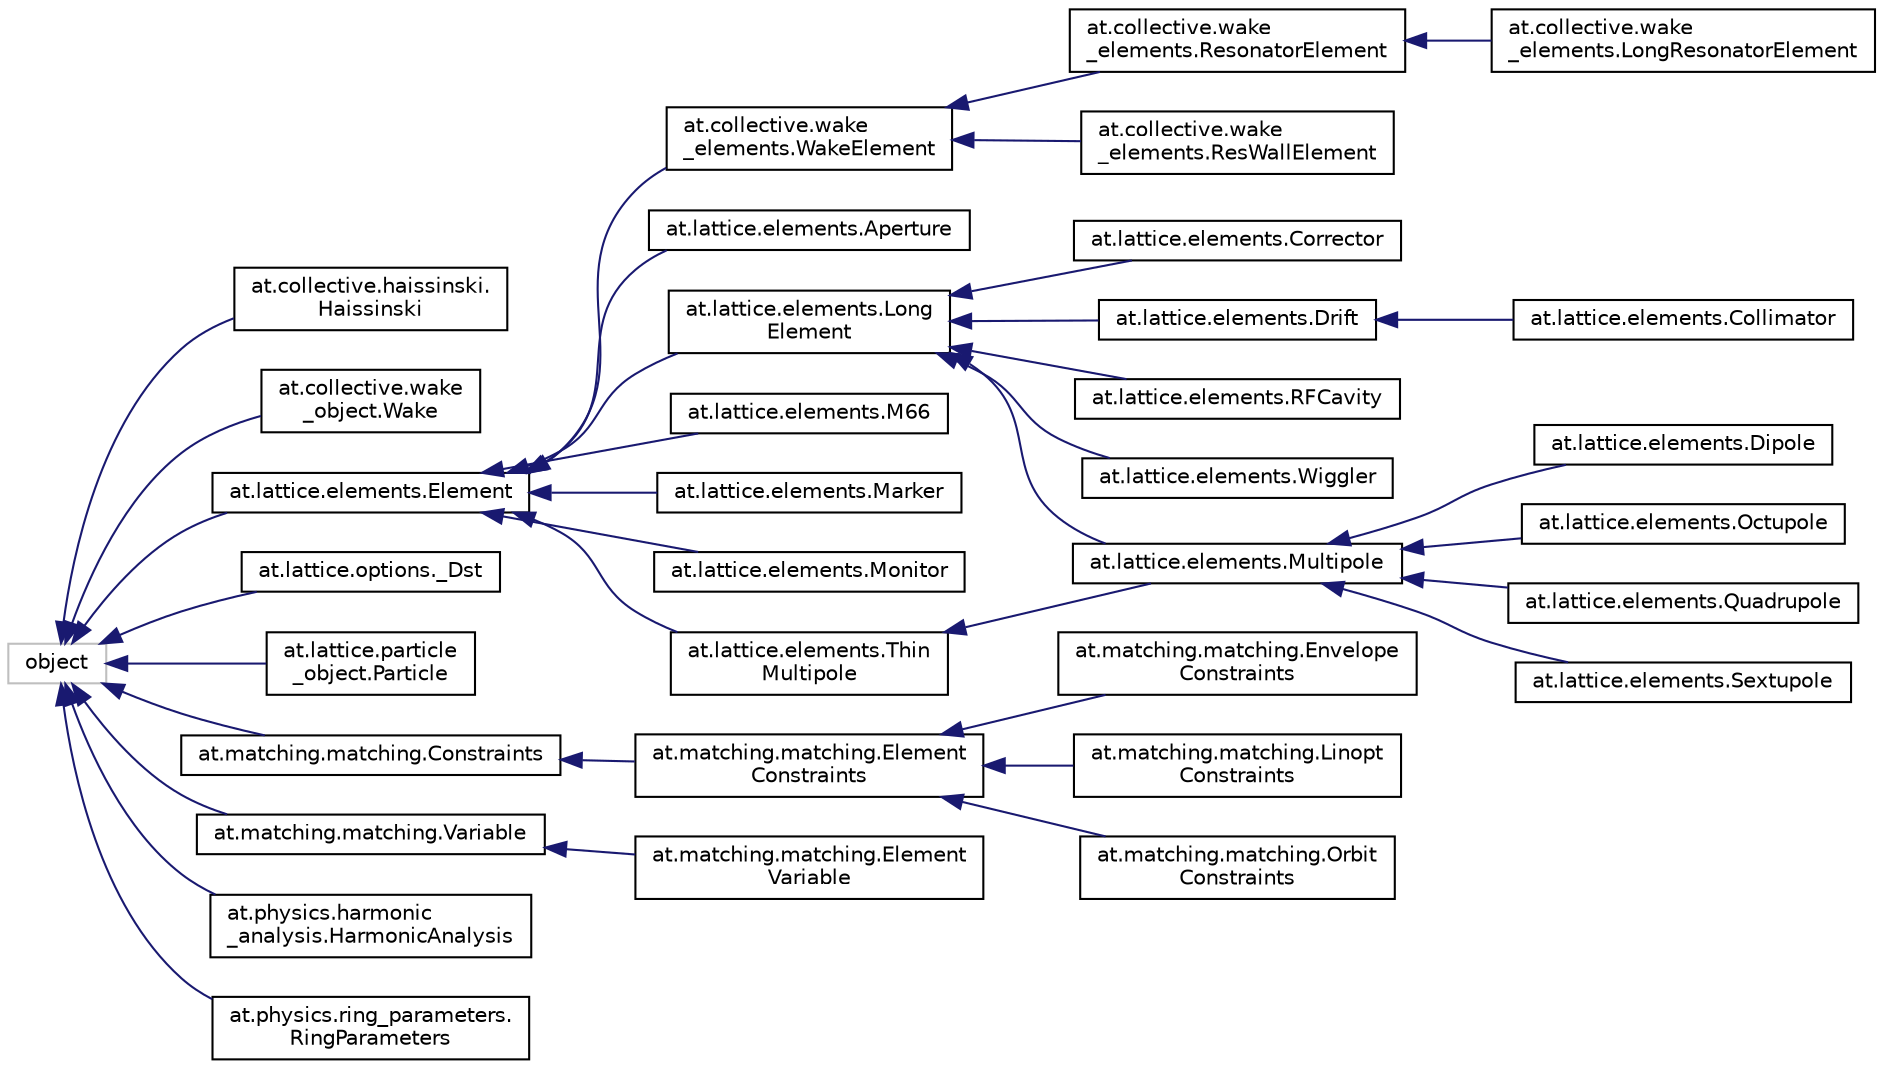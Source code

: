 digraph "Graphical Class Hierarchy"
{
 // LATEX_PDF_SIZE
  edge [fontname="Helvetica",fontsize="10",labelfontname="Helvetica",labelfontsize="10"];
  node [fontname="Helvetica",fontsize="10",shape=record];
  rankdir="LR";
  Node3 [label="object",height=0.2,width=0.4,color="grey75", fillcolor="white", style="filled",tooltip=" "];
  Node3 -> Node0 [dir="back",color="midnightblue",fontsize="10",style="solid",fontname="Helvetica"];
  Node0 [label="at.collective.haissinski.\lHaissinski",height=0.2,width=0.4,color="black", fillcolor="white", style="filled",URL="$classat_1_1collective_1_1haissinski_1_1Haissinski.html",tooltip=" "];
  Node3 -> Node5 [dir="back",color="midnightblue",fontsize="10",style="solid",fontname="Helvetica"];
  Node5 [label="at.collective.wake\l_object.Wake",height=0.2,width=0.4,color="black", fillcolor="white", style="filled",URL="$classat_1_1collective_1_1wake__object_1_1Wake.html",tooltip=" "];
  Node3 -> Node6 [dir="back",color="midnightblue",fontsize="10",style="solid",fontname="Helvetica"];
  Node6 [label="at.lattice.elements.Element",height=0.2,width=0.4,color="black", fillcolor="white", style="filled",URL="$classat_1_1lattice_1_1elements_1_1Element.html",tooltip=" "];
  Node6 -> Node7 [dir="back",color="midnightblue",fontsize="10",style="solid",fontname="Helvetica"];
  Node7 [label="at.collective.wake\l_elements.WakeElement",height=0.2,width=0.4,color="black", fillcolor="white", style="filled",URL="$classat_1_1collective_1_1wake__elements_1_1WakeElement.html",tooltip=" "];
  Node7 -> Node8 [dir="back",color="midnightblue",fontsize="10",style="solid",fontname="Helvetica"];
  Node8 [label="at.collective.wake\l_elements.ResonatorElement",height=0.2,width=0.4,color="black", fillcolor="white", style="filled",URL="$classat_1_1collective_1_1wake__elements_1_1ResonatorElement.html",tooltip=" "];
  Node8 -> Node9 [dir="back",color="midnightblue",fontsize="10",style="solid",fontname="Helvetica"];
  Node9 [label="at.collective.wake\l_elements.LongResonatorElement",height=0.2,width=0.4,color="black", fillcolor="white", style="filled",URL="$classat_1_1collective_1_1wake__elements_1_1LongResonatorElement.html",tooltip=" "];
  Node7 -> Node10 [dir="back",color="midnightblue",fontsize="10",style="solid",fontname="Helvetica"];
  Node10 [label="at.collective.wake\l_elements.ResWallElement",height=0.2,width=0.4,color="black", fillcolor="white", style="filled",URL="$classat_1_1collective_1_1wake__elements_1_1ResWallElement.html",tooltip=" "];
  Node6 -> Node11 [dir="back",color="midnightblue",fontsize="10",style="solid",fontname="Helvetica"];
  Node11 [label="at.lattice.elements.Aperture",height=0.2,width=0.4,color="black", fillcolor="white", style="filled",URL="$classat_1_1lattice_1_1elements_1_1Aperture.html",tooltip=" "];
  Node6 -> Node12 [dir="back",color="midnightblue",fontsize="10",style="solid",fontname="Helvetica"];
  Node12 [label="at.lattice.elements.Long\lElement",height=0.2,width=0.4,color="black", fillcolor="white", style="filled",URL="$classat_1_1lattice_1_1elements_1_1LongElement.html",tooltip=" "];
  Node12 -> Node13 [dir="back",color="midnightblue",fontsize="10",style="solid",fontname="Helvetica"];
  Node13 [label="at.lattice.elements.Corrector",height=0.2,width=0.4,color="black", fillcolor="white", style="filled",URL="$classat_1_1lattice_1_1elements_1_1Corrector.html",tooltip=" "];
  Node12 -> Node14 [dir="back",color="midnightblue",fontsize="10",style="solid",fontname="Helvetica"];
  Node14 [label="at.lattice.elements.Drift",height=0.2,width=0.4,color="black", fillcolor="white", style="filled",URL="$classat_1_1lattice_1_1elements_1_1Drift.html",tooltip=" "];
  Node14 -> Node15 [dir="back",color="midnightblue",fontsize="10",style="solid",fontname="Helvetica"];
  Node15 [label="at.lattice.elements.Collimator",height=0.2,width=0.4,color="black", fillcolor="white", style="filled",URL="$classat_1_1lattice_1_1elements_1_1Collimator.html",tooltip=" "];
  Node12 -> Node16 [dir="back",color="midnightblue",fontsize="10",style="solid",fontname="Helvetica"];
  Node16 [label="at.lattice.elements.Multipole",height=0.2,width=0.4,color="black", fillcolor="white", style="filled",URL="$classat_1_1lattice_1_1elements_1_1Multipole.html",tooltip=" "];
  Node16 -> Node17 [dir="back",color="midnightblue",fontsize="10",style="solid",fontname="Helvetica"];
  Node17 [label="at.lattice.elements.Dipole",height=0.2,width=0.4,color="black", fillcolor="white", style="filled",URL="$classat_1_1lattice_1_1elements_1_1Dipole.html",tooltip=" "];
  Node16 -> Node18 [dir="back",color="midnightblue",fontsize="10",style="solid",fontname="Helvetica"];
  Node18 [label="at.lattice.elements.Octupole",height=0.2,width=0.4,color="black", fillcolor="white", style="filled",URL="$classat_1_1lattice_1_1elements_1_1Octupole.html",tooltip=" "];
  Node16 -> Node19 [dir="back",color="midnightblue",fontsize="10",style="solid",fontname="Helvetica"];
  Node19 [label="at.lattice.elements.Quadrupole",height=0.2,width=0.4,color="black", fillcolor="white", style="filled",URL="$classat_1_1lattice_1_1elements_1_1Quadrupole.html",tooltip=" "];
  Node16 -> Node20 [dir="back",color="midnightblue",fontsize="10",style="solid",fontname="Helvetica"];
  Node20 [label="at.lattice.elements.Sextupole",height=0.2,width=0.4,color="black", fillcolor="white", style="filled",URL="$classat_1_1lattice_1_1elements_1_1Sextupole.html",tooltip=" "];
  Node12 -> Node21 [dir="back",color="midnightblue",fontsize="10",style="solid",fontname="Helvetica"];
  Node21 [label="at.lattice.elements.RFCavity",height=0.2,width=0.4,color="black", fillcolor="white", style="filled",URL="$classat_1_1lattice_1_1elements_1_1RFCavity.html",tooltip=" "];
  Node12 -> Node22 [dir="back",color="midnightblue",fontsize="10",style="solid",fontname="Helvetica"];
  Node22 [label="at.lattice.elements.Wiggler",height=0.2,width=0.4,color="black", fillcolor="white", style="filled",URL="$classat_1_1lattice_1_1elements_1_1Wiggler.html",tooltip=" "];
  Node6 -> Node23 [dir="back",color="midnightblue",fontsize="10",style="solid",fontname="Helvetica"];
  Node23 [label="at.lattice.elements.M66",height=0.2,width=0.4,color="black", fillcolor="white", style="filled",URL="$classat_1_1lattice_1_1elements_1_1M66.html",tooltip=" "];
  Node6 -> Node24 [dir="back",color="midnightblue",fontsize="10",style="solid",fontname="Helvetica"];
  Node24 [label="at.lattice.elements.Marker",height=0.2,width=0.4,color="black", fillcolor="white", style="filled",URL="$classat_1_1lattice_1_1elements_1_1Marker.html",tooltip=" "];
  Node6 -> Node25 [dir="back",color="midnightblue",fontsize="10",style="solid",fontname="Helvetica"];
  Node25 [label="at.lattice.elements.Monitor",height=0.2,width=0.4,color="black", fillcolor="white", style="filled",URL="$classat_1_1lattice_1_1elements_1_1Monitor.html",tooltip=" "];
  Node6 -> Node26 [dir="back",color="midnightblue",fontsize="10",style="solid",fontname="Helvetica"];
  Node26 [label="at.lattice.elements.Thin\lMultipole",height=0.2,width=0.4,color="black", fillcolor="white", style="filled",URL="$classat_1_1lattice_1_1elements_1_1ThinMultipole.html",tooltip=" "];
  Node26 -> Node16 [dir="back",color="midnightblue",fontsize="10",style="solid",fontname="Helvetica"];
  Node3 -> Node27 [dir="back",color="midnightblue",fontsize="10",style="solid",fontname="Helvetica"];
  Node27 [label="at.lattice.options._Dst",height=0.2,width=0.4,color="black", fillcolor="white", style="filled",URL="$classat_1_1lattice_1_1options_1_1__Dst.html",tooltip=" "];
  Node3 -> Node28 [dir="back",color="midnightblue",fontsize="10",style="solid",fontname="Helvetica"];
  Node28 [label="at.lattice.particle\l_object.Particle",height=0.2,width=0.4,color="black", fillcolor="white", style="filled",URL="$classat_1_1lattice_1_1particle__object_1_1Particle.html",tooltip=" "];
  Node3 -> Node29 [dir="back",color="midnightblue",fontsize="10",style="solid",fontname="Helvetica"];
  Node29 [label="at.matching.matching.Constraints",height=0.2,width=0.4,color="black", fillcolor="white", style="filled",URL="$classat_1_1matching_1_1matching_1_1Constraints.html",tooltip=" "];
  Node29 -> Node30 [dir="back",color="midnightblue",fontsize="10",style="solid",fontname="Helvetica"];
  Node30 [label="at.matching.matching.Element\lConstraints",height=0.2,width=0.4,color="black", fillcolor="white", style="filled",URL="$classat_1_1matching_1_1matching_1_1ElementConstraints.html",tooltip=" "];
  Node30 -> Node31 [dir="back",color="midnightblue",fontsize="10",style="solid",fontname="Helvetica"];
  Node31 [label="at.matching.matching.Envelope\lConstraints",height=0.2,width=0.4,color="black", fillcolor="white", style="filled",URL="$classat_1_1matching_1_1matching_1_1EnvelopeConstraints.html",tooltip=" "];
  Node30 -> Node32 [dir="back",color="midnightblue",fontsize="10",style="solid",fontname="Helvetica"];
  Node32 [label="at.matching.matching.Linopt\lConstraints",height=0.2,width=0.4,color="black", fillcolor="white", style="filled",URL="$classat_1_1matching_1_1matching_1_1LinoptConstraints.html",tooltip=" "];
  Node30 -> Node33 [dir="back",color="midnightblue",fontsize="10",style="solid",fontname="Helvetica"];
  Node33 [label="at.matching.matching.Orbit\lConstraints",height=0.2,width=0.4,color="black", fillcolor="white", style="filled",URL="$classat_1_1matching_1_1matching_1_1OrbitConstraints.html",tooltip=" "];
  Node3 -> Node34 [dir="back",color="midnightblue",fontsize="10",style="solid",fontname="Helvetica"];
  Node34 [label="at.matching.matching.Variable",height=0.2,width=0.4,color="black", fillcolor="white", style="filled",URL="$classat_1_1matching_1_1matching_1_1Variable.html",tooltip=" "];
  Node34 -> Node35 [dir="back",color="midnightblue",fontsize="10",style="solid",fontname="Helvetica"];
  Node35 [label="at.matching.matching.Element\lVariable",height=0.2,width=0.4,color="black", fillcolor="white", style="filled",URL="$classat_1_1matching_1_1matching_1_1ElementVariable.html",tooltip=" "];
  Node3 -> Node36 [dir="back",color="midnightblue",fontsize="10",style="solid",fontname="Helvetica"];
  Node36 [label="at.physics.harmonic\l_analysis.HarmonicAnalysis",height=0.2,width=0.4,color="black", fillcolor="white", style="filled",URL="$classat_1_1physics_1_1harmonic__analysis_1_1HarmonicAnalysis.html",tooltip=" "];
  Node3 -> Node37 [dir="back",color="midnightblue",fontsize="10",style="solid",fontname="Helvetica"];
  Node37 [label="at.physics.ring_parameters.\lRingParameters",height=0.2,width=0.4,color="black", fillcolor="white", style="filled",URL="$classat_1_1physics_1_1ring__parameters_1_1RingParameters.html",tooltip=" "];
}
